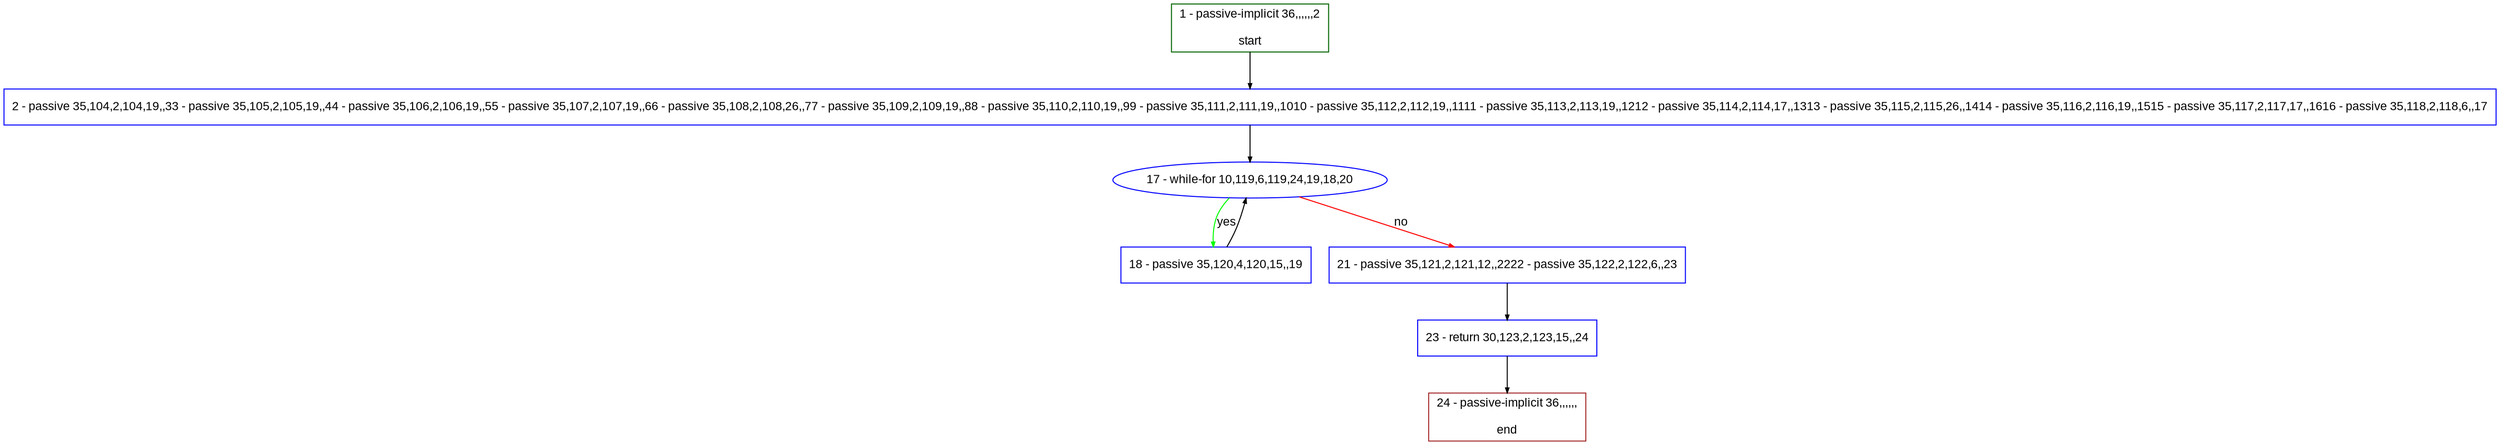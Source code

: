 digraph "" {
  graph [pack="true", label="", fontsize="12", packmode="clust", fontname="Arial", fillcolor="#FFFFCC", bgcolor="white", style="rounded,filled", compound="true"];
  node [node_initialized="no", label="", color="grey", fontsize="12", fillcolor="white", fontname="Arial", style="filled", shape="rectangle", compound="true", fixedsize="false"];
  edge [fontcolor="black", arrowhead="normal", arrowtail="none", arrowsize="0.5", ltail="", label="", color="black", fontsize="12", lhead="", fontname="Arial", dir="forward", compound="true"];
  __N1 [label="2 - passive 35,104,2,104,19,,33 - passive 35,105,2,105,19,,44 - passive 35,106,2,106,19,,55 - passive 35,107,2,107,19,,66 - passive 35,108,2,108,26,,77 - passive 35,109,2,109,19,,88 - passive 35,110,2,110,19,,99 - passive 35,111,2,111,19,,1010 - passive 35,112,2,112,19,,1111 - passive 35,113,2,113,19,,1212 - passive 35,114,2,114,17,,1313 - passive 35,115,2,115,26,,1414 - passive 35,116,2,116,19,,1515 - passive 35,117,2,117,17,,1616 - passive 35,118,2,118,6,,17", color="#0000ff", fillcolor="#ffffff", style="filled", shape="box"];
  __N2 [label="1 - passive-implicit 36,,,,,,2\n\nstart", color="#006400", fillcolor="#ffffff", style="filled", shape="box"];
  __N3 [label="17 - while-for 10,119,6,119,24,19,18,20", color="#0000ff", fillcolor="#ffffff", style="filled", shape="oval"];
  __N4 [label="18 - passive 35,120,4,120,15,,19", color="#0000ff", fillcolor="#ffffff", style="filled", shape="box"];
  __N5 [label="21 - passive 35,121,2,121,12,,2222 - passive 35,122,2,122,6,,23", color="#0000ff", fillcolor="#ffffff", style="filled", shape="box"];
  __N6 [label="23 - return 30,123,2,123,15,,24", color="#0000ff", fillcolor="#ffffff", style="filled", shape="box"];
  __N7 [label="24 - passive-implicit 36,,,,,,\n\nend", color="#a52a2a", fillcolor="#ffffff", style="filled", shape="box"];
  __N2 -> __N1 [arrowhead="normal", arrowtail="none", color="#000000", label="", dir="forward"];
  __N1 -> __N3 [arrowhead="normal", arrowtail="none", color="#000000", label="", dir="forward"];
  __N3 -> __N4 [arrowhead="normal", arrowtail="none", color="#00ff00", label="yes", dir="forward"];
  __N4 -> __N3 [arrowhead="normal", arrowtail="none", color="#000000", label="", dir="forward"];
  __N3 -> __N5 [arrowhead="normal", arrowtail="none", color="#ff0000", label="no", dir="forward"];
  __N5 -> __N6 [arrowhead="normal", arrowtail="none", color="#000000", label="", dir="forward"];
  __N6 -> __N7 [arrowhead="normal", arrowtail="none", color="#000000", label="", dir="forward"];
}
